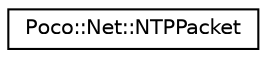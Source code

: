 digraph "Graphical Class Hierarchy"
{
 // LATEX_PDF_SIZE
  edge [fontname="Helvetica",fontsize="10",labelfontname="Helvetica",labelfontsize="10"];
  node [fontname="Helvetica",fontsize="10",shape=record];
  rankdir="LR";
  Node0 [label="Poco::Net::NTPPacket",height=0.2,width=0.4,color="black", fillcolor="white", style="filled",URL="$classPoco_1_1Net_1_1NTPPacket.html",tooltip="This class is the NTP packet abstraction."];
}
